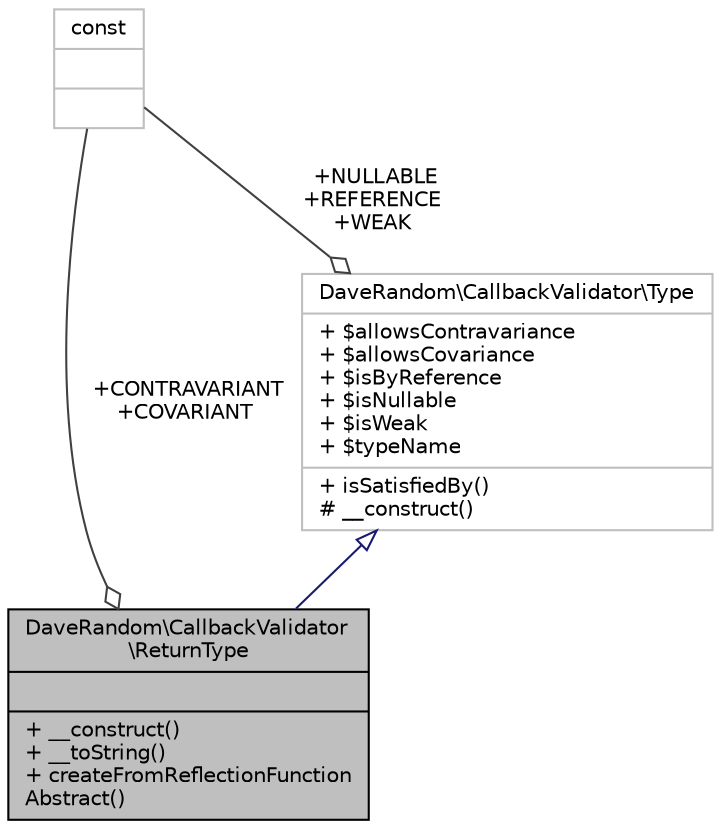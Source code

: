digraph "DaveRandom\CallbackValidator\ReturnType"
{
 // INTERACTIVE_SVG=YES
 // LATEX_PDF_SIZE
  edge [fontname="Helvetica",fontsize="10",labelfontname="Helvetica",labelfontsize="10"];
  node [fontname="Helvetica",fontsize="10",shape=record];
  Node1 [label="{DaveRandom\\CallbackValidator\l\\ReturnType\n||+ __construct()\l+ __toString()\l+ createFromReflectionFunction\lAbstract()\l}",height=0.2,width=0.4,color="black", fillcolor="grey75", style="filled", fontcolor="black",tooltip=" "];
  Node2 -> Node1 [dir="back",color="midnightblue",fontsize="10",style="solid",arrowtail="onormal",fontname="Helvetica"];
  Node2 [label="{DaveRandom\\CallbackValidator\\Type\n|+ $allowsContravariance\l+ $allowsCovariance\l+ $isByReference\l+ $isNullable\l+ $isWeak\l+ $typeName\l|+ isSatisfiedBy()\l# __construct()\l}",height=0.2,width=0.4,color="grey75", fillcolor="white", style="filled",URL="$d6/d33/class_dave_random_1_1_callback_validator_1_1_type.html",tooltip=" "];
  Node3 -> Node2 [color="grey25",fontsize="10",style="solid",label=" +NULLABLE\n+REFERENCE\n+WEAK" ,arrowhead="odiamond",fontname="Helvetica"];
  Node3 [label="{const\n||}",height=0.2,width=0.4,color="grey75", fillcolor="white", style="filled",tooltip=" "];
  Node3 -> Node1 [color="grey25",fontsize="10",style="solid",label=" +CONTRAVARIANT\n+COVARIANT" ,arrowhead="odiamond",fontname="Helvetica"];
}
